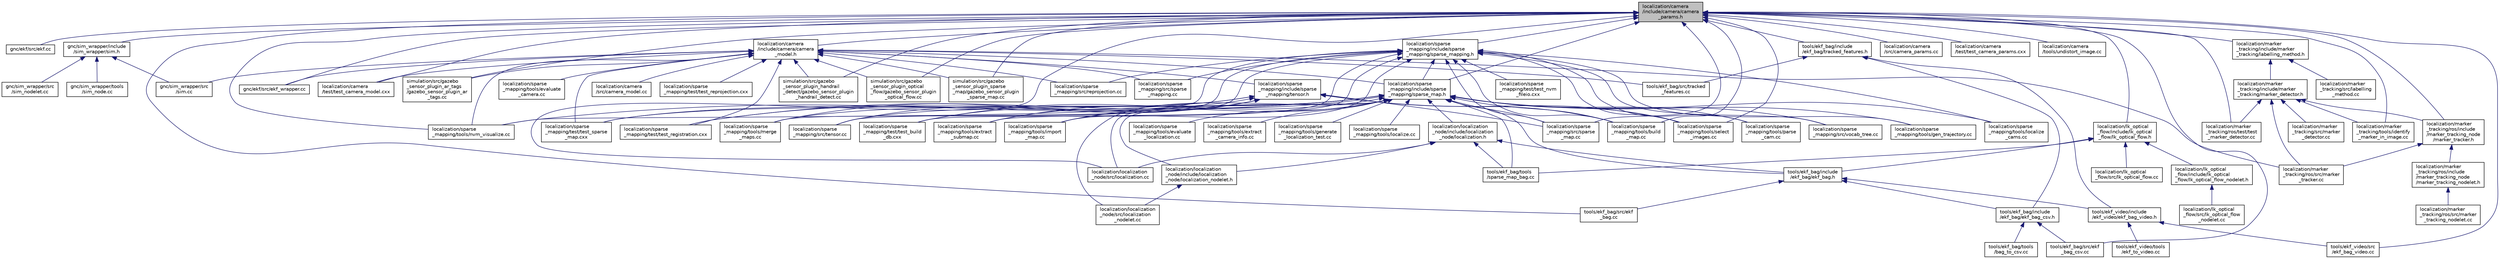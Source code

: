 digraph "localization/camera/include/camera/camera_params.h"
{
 // LATEX_PDF_SIZE
  edge [fontname="Helvetica",fontsize="10",labelfontname="Helvetica",labelfontsize="10"];
  node [fontname="Helvetica",fontsize="10",shape=record];
  Node1 [label="localization/camera\l/include/camera/camera\l_params.h",height=0.2,width=0.4,color="black", fillcolor="grey75", style="filled", fontcolor="black",tooltip=" "];
  Node1 -> Node2 [dir="back",color="midnightblue",fontsize="10",style="solid",fontname="Helvetica"];
  Node2 [label="gnc/ekf/src/ekf.cc",height=0.2,width=0.4,color="black", fillcolor="white", style="filled",URL="$ekf_2src_2ekf_8cc.html",tooltip=" "];
  Node1 -> Node3 [dir="back",color="midnightblue",fontsize="10",style="solid",fontname="Helvetica"];
  Node3 [label="gnc/ekf/src/ekf_wrapper.cc",height=0.2,width=0.4,color="black", fillcolor="white", style="filled",URL="$ekf__wrapper_8cc.html",tooltip=" "];
  Node1 -> Node4 [dir="back",color="midnightblue",fontsize="10",style="solid",fontname="Helvetica"];
  Node4 [label="gnc/sim_wrapper/include\l/sim_wrapper/sim.h",height=0.2,width=0.4,color="black", fillcolor="white", style="filled",URL="$sim__wrapper_2include_2sim__wrapper_2sim_8h.html",tooltip=" "];
  Node4 -> Node5 [dir="back",color="midnightblue",fontsize="10",style="solid",fontname="Helvetica"];
  Node5 [label="gnc/sim_wrapper/src\l/sim.cc",height=0.2,width=0.4,color="black", fillcolor="white", style="filled",URL="$sim__wrapper_2src_2sim_8cc.html",tooltip=" "];
  Node4 -> Node6 [dir="back",color="midnightblue",fontsize="10",style="solid",fontname="Helvetica"];
  Node6 [label="gnc/sim_wrapper/src\l/sim_nodelet.cc",height=0.2,width=0.4,color="black", fillcolor="white", style="filled",URL="$sim__nodelet_8cc.html",tooltip=" "];
  Node4 -> Node7 [dir="back",color="midnightblue",fontsize="10",style="solid",fontname="Helvetica"];
  Node7 [label="gnc/sim_wrapper/tools\l/sim_node.cc",height=0.2,width=0.4,color="black", fillcolor="white", style="filled",URL="$sim__node_8cc.html",tooltip=" "];
  Node1 -> Node8 [dir="back",color="midnightblue",fontsize="10",style="solid",fontname="Helvetica"];
  Node8 [label="localization/camera\l/include/camera/camera\l_model.h",height=0.2,width=0.4,color="black", fillcolor="white", style="filled",URL="$camera__model_8h.html",tooltip=" "];
  Node8 -> Node3 [dir="back",color="midnightblue",fontsize="10",style="solid",fontname="Helvetica"];
  Node8 -> Node5 [dir="back",color="midnightblue",fontsize="10",style="solid",fontname="Helvetica"];
  Node8 -> Node9 [dir="back",color="midnightblue",fontsize="10",style="solid",fontname="Helvetica"];
  Node9 [label="localization/camera\l/src/camera_model.cc",height=0.2,width=0.4,color="black", fillcolor="white", style="filled",URL="$camera__model_8cc.html",tooltip=" "];
  Node8 -> Node10 [dir="back",color="midnightblue",fontsize="10",style="solid",fontname="Helvetica"];
  Node10 [label="localization/camera\l/test/test_camera_model.cxx",height=0.2,width=0.4,color="black", fillcolor="white", style="filled",URL="$test__camera__model_8cxx.html",tooltip=" "];
  Node8 -> Node11 [dir="back",color="midnightblue",fontsize="10",style="solid",fontname="Helvetica"];
  Node11 [label="localization/marker\l_tracking/ros/src/marker\l_tracker.cc",height=0.2,width=0.4,color="black", fillcolor="white", style="filled",URL="$marker__tracker_8cc.html",tooltip=" "];
  Node8 -> Node12 [dir="back",color="midnightblue",fontsize="10",style="solid",fontname="Helvetica"];
  Node12 [label="localization/sparse\l_mapping/include/sparse\l_mapping/sparse_map.h",height=0.2,width=0.4,color="black", fillcolor="white", style="filled",URL="$sparse__map_8h.html",tooltip=" "];
  Node12 -> Node13 [dir="back",color="midnightblue",fontsize="10",style="solid",fontname="Helvetica"];
  Node13 [label="localization/localization\l_node/include/localization\l_node/localization.h",height=0.2,width=0.4,color="black", fillcolor="white", style="filled",URL="$localization_8h.html",tooltip=" "];
  Node13 -> Node14 [dir="back",color="midnightblue",fontsize="10",style="solid",fontname="Helvetica"];
  Node14 [label="localization/localization\l_node/include/localization\l_node/localization_nodelet.h",height=0.2,width=0.4,color="black", fillcolor="white", style="filled",URL="$localization__nodelet_8h.html",tooltip=" "];
  Node14 -> Node15 [dir="back",color="midnightblue",fontsize="10",style="solid",fontname="Helvetica"];
  Node15 [label="localization/localization\l_node/src/localization\l_nodelet.cc",height=0.2,width=0.4,color="black", fillcolor="white", style="filled",URL="$localization__nodelet_8cc.html",tooltip=" "];
  Node13 -> Node16 [dir="back",color="midnightblue",fontsize="10",style="solid",fontname="Helvetica"];
  Node16 [label="localization/localization\l_node/src/localization.cc",height=0.2,width=0.4,color="black", fillcolor="white", style="filled",URL="$localization_8cc.html",tooltip=" "];
  Node13 -> Node17 [dir="back",color="midnightblue",fontsize="10",style="solid",fontname="Helvetica"];
  Node17 [label="tools/ekf_bag/include\l/ekf_bag/ekf_bag.h",height=0.2,width=0.4,color="black", fillcolor="white", style="filled",URL="$ekf__bag_8h.html",tooltip=" "];
  Node17 -> Node18 [dir="back",color="midnightblue",fontsize="10",style="solid",fontname="Helvetica"];
  Node18 [label="tools/ekf_bag/include\l/ekf_bag/ekf_bag_csv.h",height=0.2,width=0.4,color="black", fillcolor="white", style="filled",URL="$ekf__bag__csv_8h.html",tooltip=" "];
  Node18 -> Node19 [dir="back",color="midnightblue",fontsize="10",style="solid",fontname="Helvetica"];
  Node19 [label="tools/ekf_bag/src/ekf\l_bag_csv.cc",height=0.2,width=0.4,color="black", fillcolor="white", style="filled",URL="$ekf__bag__csv_8cc.html",tooltip=" "];
  Node18 -> Node20 [dir="back",color="midnightblue",fontsize="10",style="solid",fontname="Helvetica"];
  Node20 [label="tools/ekf_bag/tools\l/bag_to_csv.cc",height=0.2,width=0.4,color="black", fillcolor="white", style="filled",URL="$bag__to__csv_8cc.html",tooltip=" "];
  Node17 -> Node21 [dir="back",color="midnightblue",fontsize="10",style="solid",fontname="Helvetica"];
  Node21 [label="tools/ekf_bag/src/ekf\l_bag.cc",height=0.2,width=0.4,color="black", fillcolor="white", style="filled",URL="$ekf__bag_8cc.html",tooltip=" "];
  Node17 -> Node22 [dir="back",color="midnightblue",fontsize="10",style="solid",fontname="Helvetica"];
  Node22 [label="tools/ekf_video/include\l/ekf_video/ekf_bag_video.h",height=0.2,width=0.4,color="black", fillcolor="white", style="filled",URL="$ekf__bag__video_8h.html",tooltip=" "];
  Node22 -> Node23 [dir="back",color="midnightblue",fontsize="10",style="solid",fontname="Helvetica"];
  Node23 [label="tools/ekf_video/src\l/ekf_bag_video.cc",height=0.2,width=0.4,color="black", fillcolor="white", style="filled",URL="$ekf__bag__video_8cc.html",tooltip=" "];
  Node22 -> Node24 [dir="back",color="midnightblue",fontsize="10",style="solid",fontname="Helvetica"];
  Node24 [label="tools/ekf_video/tools\l/ekf_to_video.cc",height=0.2,width=0.4,color="black", fillcolor="white", style="filled",URL="$ekf__to__video_8cc.html",tooltip=" "];
  Node13 -> Node25 [dir="back",color="midnightblue",fontsize="10",style="solid",fontname="Helvetica"];
  Node25 [label="tools/ekf_bag/tools\l/sparse_map_bag.cc",height=0.2,width=0.4,color="black", fillcolor="white", style="filled",URL="$sparse__map__bag_8cc.html",tooltip=" "];
  Node12 -> Node14 [dir="back",color="midnightblue",fontsize="10",style="solid",fontname="Helvetica"];
  Node12 -> Node16 [dir="back",color="midnightblue",fontsize="10",style="solid",fontname="Helvetica"];
  Node12 -> Node15 [dir="back",color="midnightblue",fontsize="10",style="solid",fontname="Helvetica"];
  Node12 -> Node26 [dir="back",color="midnightblue",fontsize="10",style="solid",fontname="Helvetica"];
  Node26 [label="localization/sparse\l_mapping/src/sparse\l_map.cc",height=0.2,width=0.4,color="black", fillcolor="white", style="filled",URL="$sparse__map_8cc.html",tooltip=" "];
  Node12 -> Node27 [dir="back",color="midnightblue",fontsize="10",style="solid",fontname="Helvetica"];
  Node27 [label="localization/sparse\l_mapping/src/tensor.cc",height=0.2,width=0.4,color="black", fillcolor="white", style="filled",URL="$tensor_8cc.html",tooltip=" "];
  Node12 -> Node28 [dir="back",color="midnightblue",fontsize="10",style="solid",fontname="Helvetica"];
  Node28 [label="localization/sparse\l_mapping/src/vocab_tree.cc",height=0.2,width=0.4,color="black", fillcolor="white", style="filled",URL="$vocab__tree_8cc.html",tooltip=" "];
  Node12 -> Node29 [dir="back",color="midnightblue",fontsize="10",style="solid",fontname="Helvetica"];
  Node29 [label="localization/sparse\l_mapping/test/test_build\l_db.cxx",height=0.2,width=0.4,color="black", fillcolor="white", style="filled",URL="$test__build__db_8cxx.html",tooltip=" "];
  Node12 -> Node30 [dir="back",color="midnightblue",fontsize="10",style="solid",fontname="Helvetica"];
  Node30 [label="localization/sparse\l_mapping/test/test_registration.cxx",height=0.2,width=0.4,color="black", fillcolor="white", style="filled",URL="$test__registration_8cxx.html",tooltip=" "];
  Node12 -> Node31 [dir="back",color="midnightblue",fontsize="10",style="solid",fontname="Helvetica"];
  Node31 [label="localization/sparse\l_mapping/test/test_sparse\l_map.cxx",height=0.2,width=0.4,color="black", fillcolor="white", style="filled",URL="$test__sparse__map_8cxx.html",tooltip=" "];
  Node12 -> Node32 [dir="back",color="midnightblue",fontsize="10",style="solid",fontname="Helvetica"];
  Node32 [label="localization/sparse\l_mapping/tools/build\l_map.cc",height=0.2,width=0.4,color="black", fillcolor="white", style="filled",URL="$build__map_8cc.html",tooltip=" "];
  Node12 -> Node33 [dir="back",color="midnightblue",fontsize="10",style="solid",fontname="Helvetica"];
  Node33 [label="localization/sparse\l_mapping/tools/evaluate\l_localization.cc",height=0.2,width=0.4,color="black", fillcolor="white", style="filled",URL="$evaluate__localization_8cc.html",tooltip=" "];
  Node12 -> Node34 [dir="back",color="midnightblue",fontsize="10",style="solid",fontname="Helvetica"];
  Node34 [label="localization/sparse\l_mapping/tools/extract\l_camera_info.cc",height=0.2,width=0.4,color="black", fillcolor="white", style="filled",URL="$extract__camera__info_8cc.html",tooltip=" "];
  Node12 -> Node35 [dir="back",color="midnightblue",fontsize="10",style="solid",fontname="Helvetica"];
  Node35 [label="localization/sparse\l_mapping/tools/extract\l_submap.cc",height=0.2,width=0.4,color="black", fillcolor="white", style="filled",URL="$extract__submap_8cc.html",tooltip=" "];
  Node12 -> Node36 [dir="back",color="midnightblue",fontsize="10",style="solid",fontname="Helvetica"];
  Node36 [label="localization/sparse\l_mapping/tools/gen_trajectory.cc",height=0.2,width=0.4,color="black", fillcolor="white", style="filled",URL="$gen__trajectory_8cc.html",tooltip=" "];
  Node12 -> Node37 [dir="back",color="midnightblue",fontsize="10",style="solid",fontname="Helvetica"];
  Node37 [label="localization/sparse\l_mapping/tools/generate\l_localization_test.cc",height=0.2,width=0.4,color="black", fillcolor="white", style="filled",URL="$generate__localization__test_8cc.html",tooltip=" "];
  Node12 -> Node38 [dir="back",color="midnightblue",fontsize="10",style="solid",fontname="Helvetica"];
  Node38 [label="localization/sparse\l_mapping/tools/import\l_map.cc",height=0.2,width=0.4,color="black", fillcolor="white", style="filled",URL="$import__map_8cc.html",tooltip=" "];
  Node12 -> Node39 [dir="back",color="midnightblue",fontsize="10",style="solid",fontname="Helvetica"];
  Node39 [label="localization/sparse\l_mapping/tools/localize.cc",height=0.2,width=0.4,color="black", fillcolor="white", style="filled",URL="$localize_8cc.html",tooltip=" "];
  Node12 -> Node40 [dir="back",color="midnightblue",fontsize="10",style="solid",fontname="Helvetica"];
  Node40 [label="localization/sparse\l_mapping/tools/localize\l_cams.cc",height=0.2,width=0.4,color="black", fillcolor="white", style="filled",URL="$localize__cams_8cc.html",tooltip=" "];
  Node12 -> Node41 [dir="back",color="midnightblue",fontsize="10",style="solid",fontname="Helvetica"];
  Node41 [label="localization/sparse\l_mapping/tools/merge\l_maps.cc",height=0.2,width=0.4,color="black", fillcolor="white", style="filled",URL="$merge__maps_8cc.html",tooltip=" "];
  Node12 -> Node42 [dir="back",color="midnightblue",fontsize="10",style="solid",fontname="Helvetica"];
  Node42 [label="localization/sparse\l_mapping/tools/nvm_visualize.cc",height=0.2,width=0.4,color="black", fillcolor="white", style="filled",URL="$nvm__visualize_8cc.html",tooltip=" "];
  Node12 -> Node43 [dir="back",color="midnightblue",fontsize="10",style="solid",fontname="Helvetica"];
  Node43 [label="localization/sparse\l_mapping/tools/parse\l_cam.cc",height=0.2,width=0.4,color="black", fillcolor="white", style="filled",URL="$parse__cam_8cc.html",tooltip=" "];
  Node12 -> Node44 [dir="back",color="midnightblue",fontsize="10",style="solid",fontname="Helvetica"];
  Node44 [label="localization/sparse\l_mapping/tools/select\l_images.cc",height=0.2,width=0.4,color="black", fillcolor="white", style="filled",URL="$select__images_8cc.html",tooltip=" "];
  Node12 -> Node17 [dir="back",color="midnightblue",fontsize="10",style="solid",fontname="Helvetica"];
  Node12 -> Node25 [dir="back",color="midnightblue",fontsize="10",style="solid",fontname="Helvetica"];
  Node8 -> Node45 [dir="back",color="midnightblue",fontsize="10",style="solid",fontname="Helvetica"];
  Node45 [label="localization/sparse\l_mapping/include/sparse\l_mapping/tensor.h",height=0.2,width=0.4,color="black", fillcolor="white", style="filled",URL="$tensor_8h.html",tooltip=" "];
  Node45 -> Node26 [dir="back",color="midnightblue",fontsize="10",style="solid",fontname="Helvetica"];
  Node45 -> Node27 [dir="back",color="midnightblue",fontsize="10",style="solid",fontname="Helvetica"];
  Node45 -> Node29 [dir="back",color="midnightblue",fontsize="10",style="solid",fontname="Helvetica"];
  Node45 -> Node30 [dir="back",color="midnightblue",fontsize="10",style="solid",fontname="Helvetica"];
  Node45 -> Node31 [dir="back",color="midnightblue",fontsize="10",style="solid",fontname="Helvetica"];
  Node45 -> Node32 [dir="back",color="midnightblue",fontsize="10",style="solid",fontname="Helvetica"];
  Node45 -> Node35 [dir="back",color="midnightblue",fontsize="10",style="solid",fontname="Helvetica"];
  Node45 -> Node38 [dir="back",color="midnightblue",fontsize="10",style="solid",fontname="Helvetica"];
  Node45 -> Node41 [dir="back",color="midnightblue",fontsize="10",style="solid",fontname="Helvetica"];
  Node45 -> Node44 [dir="back",color="midnightblue",fontsize="10",style="solid",fontname="Helvetica"];
  Node8 -> Node46 [dir="back",color="midnightblue",fontsize="10",style="solid",fontname="Helvetica"];
  Node46 [label="localization/sparse\l_mapping/src/reprojection.cc",height=0.2,width=0.4,color="black", fillcolor="white", style="filled",URL="$reprojection_8cc.html",tooltip=" "];
  Node8 -> Node47 [dir="back",color="midnightblue",fontsize="10",style="solid",fontname="Helvetica"];
  Node47 [label="localization/sparse\l_mapping/src/sparse\l_mapping.cc",height=0.2,width=0.4,color="black", fillcolor="white", style="filled",URL="$sparse__mapping_8cc.html",tooltip=" "];
  Node8 -> Node30 [dir="back",color="midnightblue",fontsize="10",style="solid",fontname="Helvetica"];
  Node8 -> Node48 [dir="back",color="midnightblue",fontsize="10",style="solid",fontname="Helvetica"];
  Node48 [label="localization/sparse\l_mapping/test/test_reprojection.cxx",height=0.2,width=0.4,color="black", fillcolor="white", style="filled",URL="$test__reprojection_8cxx.html",tooltip=" "];
  Node8 -> Node31 [dir="back",color="midnightblue",fontsize="10",style="solid",fontname="Helvetica"];
  Node8 -> Node49 [dir="back",color="midnightblue",fontsize="10",style="solid",fontname="Helvetica"];
  Node49 [label="localization/sparse\l_mapping/tools/evaluate\l_camera.cc",height=0.2,width=0.4,color="black", fillcolor="white", style="filled",URL="$evaluate__camera_8cc.html",tooltip=" "];
  Node8 -> Node42 [dir="back",color="midnightblue",fontsize="10",style="solid",fontname="Helvetica"];
  Node8 -> Node50 [dir="back",color="midnightblue",fontsize="10",style="solid",fontname="Helvetica"];
  Node50 [label="simulation/src/gazebo\l_sensor_plugin_ar_tags\l/gazebo_sensor_plugin_ar\l_tags.cc",height=0.2,width=0.4,color="black", fillcolor="white", style="filled",URL="$gazebo__sensor__plugin__ar__tags_8cc.html",tooltip=" "];
  Node8 -> Node51 [dir="back",color="midnightblue",fontsize="10",style="solid",fontname="Helvetica"];
  Node51 [label="simulation/src/gazebo\l_sensor_plugin_handrail\l_detect/gazebo_sensor_plugin\l_handrail_detect.cc",height=0.2,width=0.4,color="black", fillcolor="white", style="filled",URL="$gazebo__sensor__plugin__handrail__detect_8cc.html",tooltip=" "];
  Node8 -> Node52 [dir="back",color="midnightblue",fontsize="10",style="solid",fontname="Helvetica"];
  Node52 [label="simulation/src/gazebo\l_sensor_plugin_optical\l_flow/gazebo_sensor_plugin\l_optical_flow.cc",height=0.2,width=0.4,color="black", fillcolor="white", style="filled",URL="$gazebo__sensor__plugin__optical__flow_8cc.html",tooltip=" "];
  Node8 -> Node53 [dir="back",color="midnightblue",fontsize="10",style="solid",fontname="Helvetica"];
  Node53 [label="simulation/src/gazebo\l_sensor_plugin_sparse\l_map/gazebo_sensor_plugin\l_sparse_map.cc",height=0.2,width=0.4,color="black", fillcolor="white", style="filled",URL="$gazebo__sensor__plugin__sparse__map_8cc.html",tooltip=" "];
  Node8 -> Node54 [dir="back",color="midnightblue",fontsize="10",style="solid",fontname="Helvetica"];
  Node54 [label="tools/ekf_bag/src/tracked\l_features.cc",height=0.2,width=0.4,color="black", fillcolor="white", style="filled",URL="$tracked__features_8cc.html",tooltip=" "];
  Node1 -> Node55 [dir="back",color="midnightblue",fontsize="10",style="solid",fontname="Helvetica"];
  Node55 [label="localization/camera\l/src/camera_params.cc",height=0.2,width=0.4,color="black", fillcolor="white", style="filled",URL="$camera__params_8cc.html",tooltip=" "];
  Node1 -> Node10 [dir="back",color="midnightblue",fontsize="10",style="solid",fontname="Helvetica"];
  Node1 -> Node56 [dir="back",color="midnightblue",fontsize="10",style="solid",fontname="Helvetica"];
  Node56 [label="localization/camera\l/test/test_camera_params.cxx",height=0.2,width=0.4,color="black", fillcolor="white", style="filled",URL="$test__camera__params_8cxx.html",tooltip=" "];
  Node1 -> Node57 [dir="back",color="midnightblue",fontsize="10",style="solid",fontname="Helvetica"];
  Node57 [label="localization/camera\l/tools/undistort_image.cc",height=0.2,width=0.4,color="black", fillcolor="white", style="filled",URL="$undistort__image_8cc.html",tooltip=" "];
  Node1 -> Node58 [dir="back",color="midnightblue",fontsize="10",style="solid",fontname="Helvetica"];
  Node58 [label="localization/lk_optical\l_flow/include/lk_optical\l_flow/lk_optical_flow.h",height=0.2,width=0.4,color="black", fillcolor="white", style="filled",URL="$lk__optical__flow_8h.html",tooltip=" "];
  Node58 -> Node59 [dir="back",color="midnightblue",fontsize="10",style="solid",fontname="Helvetica"];
  Node59 [label="localization/lk_optical\l_flow/include/lk_optical\l_flow/lk_optical_flow_nodelet.h",height=0.2,width=0.4,color="black", fillcolor="white", style="filled",URL="$lk__optical__flow__nodelet_8h.html",tooltip=" "];
  Node59 -> Node60 [dir="back",color="midnightblue",fontsize="10",style="solid",fontname="Helvetica"];
  Node60 [label="localization/lk_optical\l_flow/src/lk_optical_flow\l_nodelet.cc",height=0.2,width=0.4,color="black", fillcolor="white", style="filled",URL="$lk__optical__flow__nodelet_8cc.html",tooltip=" "];
  Node58 -> Node61 [dir="back",color="midnightblue",fontsize="10",style="solid",fontname="Helvetica"];
  Node61 [label="localization/lk_optical\l_flow/src/lk_optical_flow.cc",height=0.2,width=0.4,color="black", fillcolor="white", style="filled",URL="$lk__optical__flow_8cc.html",tooltip=" "];
  Node58 -> Node17 [dir="back",color="midnightblue",fontsize="10",style="solid",fontname="Helvetica"];
  Node58 -> Node25 [dir="back",color="midnightblue",fontsize="10",style="solid",fontname="Helvetica"];
  Node1 -> Node16 [dir="back",color="midnightblue",fontsize="10",style="solid",fontname="Helvetica"];
  Node1 -> Node62 [dir="back",color="midnightblue",fontsize="10",style="solid",fontname="Helvetica"];
  Node62 [label="localization/marker\l_tracking/include/marker\l_tracking/labelling_method.h",height=0.2,width=0.4,color="black", fillcolor="white", style="filled",URL="$labelling__method_8h.html",tooltip=" "];
  Node62 -> Node63 [dir="back",color="midnightblue",fontsize="10",style="solid",fontname="Helvetica"];
  Node63 [label="localization/marker\l_tracking/include/marker\l_tracking/marker_detector.h",height=0.2,width=0.4,color="black", fillcolor="white", style="filled",URL="$marker__detector_8h.html",tooltip=" "];
  Node63 -> Node64 [dir="back",color="midnightblue",fontsize="10",style="solid",fontname="Helvetica"];
  Node64 [label="localization/marker\l_tracking/ros/include\l/marker_tracking_node\l/marker_tracker.h",height=0.2,width=0.4,color="black", fillcolor="white", style="filled",URL="$marker__tracker_8h.html",tooltip=" "];
  Node64 -> Node65 [dir="back",color="midnightblue",fontsize="10",style="solid",fontname="Helvetica"];
  Node65 [label="localization/marker\l_tracking/ros/include\l/marker_tracking_node\l/marker_tracking_nodelet.h",height=0.2,width=0.4,color="black", fillcolor="white", style="filled",URL="$marker__tracking__nodelet_8h.html",tooltip=" "];
  Node65 -> Node66 [dir="back",color="midnightblue",fontsize="10",style="solid",fontname="Helvetica"];
  Node66 [label="localization/marker\l_tracking/ros/src/marker\l_tracking_nodelet.cc",height=0.2,width=0.4,color="black", fillcolor="white", style="filled",URL="$marker__tracking__nodelet_8cc.html",tooltip=" "];
  Node64 -> Node11 [dir="back",color="midnightblue",fontsize="10",style="solid",fontname="Helvetica"];
  Node63 -> Node11 [dir="back",color="midnightblue",fontsize="10",style="solid",fontname="Helvetica"];
  Node63 -> Node67 [dir="back",color="midnightblue",fontsize="10",style="solid",fontname="Helvetica"];
  Node67 [label="localization/marker\l_tracking/ros/test/test\l_marker_detector.cc",height=0.2,width=0.4,color="black", fillcolor="white", style="filled",URL="$test__marker__detector_8cc.html",tooltip=" "];
  Node63 -> Node68 [dir="back",color="midnightblue",fontsize="10",style="solid",fontname="Helvetica"];
  Node68 [label="localization/marker\l_tracking/src/marker\l_detector.cc",height=0.2,width=0.4,color="black", fillcolor="white", style="filled",URL="$marker__detector_8cc.html",tooltip=" "];
  Node63 -> Node69 [dir="back",color="midnightblue",fontsize="10",style="solid",fontname="Helvetica"];
  Node69 [label="localization/marker\l_tracking/tools/identify\l_marker_in_image.cc",height=0.2,width=0.4,color="black", fillcolor="white", style="filled",URL="$identify__marker__in__image_8cc.html",tooltip=" "];
  Node62 -> Node70 [dir="back",color="midnightblue",fontsize="10",style="solid",fontname="Helvetica"];
  Node70 [label="localization/marker\l_tracking/src/labelling\l_method.cc",height=0.2,width=0.4,color="black", fillcolor="white", style="filled",URL="$labelling__method_8cc.html",tooltip=" "];
  Node1 -> Node64 [dir="back",color="midnightblue",fontsize="10",style="solid",fontname="Helvetica"];
  Node1 -> Node67 [dir="back",color="midnightblue",fontsize="10",style="solid",fontname="Helvetica"];
  Node1 -> Node69 [dir="back",color="midnightblue",fontsize="10",style="solid",fontname="Helvetica"];
  Node1 -> Node12 [dir="back",color="midnightblue",fontsize="10",style="solid",fontname="Helvetica"];
  Node1 -> Node71 [dir="back",color="midnightblue",fontsize="10",style="solid",fontname="Helvetica"];
  Node71 [label="localization/sparse\l_mapping/include/sparse\l_mapping/sparse_mapping.h",height=0.2,width=0.4,color="black", fillcolor="white", style="filled",URL="$sparse__mapping_8h.html",tooltip=" "];
  Node71 -> Node12 [dir="back",color="midnightblue",fontsize="10",style="solid",fontname="Helvetica"];
  Node71 -> Node46 [dir="back",color="midnightblue",fontsize="10",style="solid",fontname="Helvetica"];
  Node71 -> Node26 [dir="back",color="midnightblue",fontsize="10",style="solid",fontname="Helvetica"];
  Node71 -> Node47 [dir="back",color="midnightblue",fontsize="10",style="solid",fontname="Helvetica"];
  Node71 -> Node27 [dir="back",color="midnightblue",fontsize="10",style="solid",fontname="Helvetica"];
  Node71 -> Node28 [dir="back",color="midnightblue",fontsize="10",style="solid",fontname="Helvetica"];
  Node71 -> Node29 [dir="back",color="midnightblue",fontsize="10",style="solid",fontname="Helvetica"];
  Node71 -> Node72 [dir="back",color="midnightblue",fontsize="10",style="solid",fontname="Helvetica"];
  Node72 [label="localization/sparse\l_mapping/test/test_nvm\l_fileio.cxx",height=0.2,width=0.4,color="black", fillcolor="white", style="filled",URL="$test__nvm__fileio_8cxx.html",tooltip=" "];
  Node71 -> Node32 [dir="back",color="midnightblue",fontsize="10",style="solid",fontname="Helvetica"];
  Node71 -> Node35 [dir="back",color="midnightblue",fontsize="10",style="solid",fontname="Helvetica"];
  Node71 -> Node36 [dir="back",color="midnightblue",fontsize="10",style="solid",fontname="Helvetica"];
  Node71 -> Node38 [dir="back",color="midnightblue",fontsize="10",style="solid",fontname="Helvetica"];
  Node71 -> Node40 [dir="back",color="midnightblue",fontsize="10",style="solid",fontname="Helvetica"];
  Node71 -> Node41 [dir="back",color="midnightblue",fontsize="10",style="solid",fontname="Helvetica"];
  Node71 -> Node42 [dir="back",color="midnightblue",fontsize="10",style="solid",fontname="Helvetica"];
  Node71 -> Node43 [dir="back",color="midnightblue",fontsize="10",style="solid",fontname="Helvetica"];
  Node71 -> Node44 [dir="back",color="midnightblue",fontsize="10",style="solid",fontname="Helvetica"];
  Node1 -> Node26 [dir="back",color="midnightblue",fontsize="10",style="solid",fontname="Helvetica"];
  Node1 -> Node32 [dir="back",color="midnightblue",fontsize="10",style="solid",fontname="Helvetica"];
  Node1 -> Node42 [dir="back",color="midnightblue",fontsize="10",style="solid",fontname="Helvetica"];
  Node1 -> Node44 [dir="back",color="midnightblue",fontsize="10",style="solid",fontname="Helvetica"];
  Node1 -> Node50 [dir="back",color="midnightblue",fontsize="10",style="solid",fontname="Helvetica"];
  Node1 -> Node51 [dir="back",color="midnightblue",fontsize="10",style="solid",fontname="Helvetica"];
  Node1 -> Node52 [dir="back",color="midnightblue",fontsize="10",style="solid",fontname="Helvetica"];
  Node1 -> Node53 [dir="back",color="midnightblue",fontsize="10",style="solid",fontname="Helvetica"];
  Node1 -> Node73 [dir="back",color="midnightblue",fontsize="10",style="solid",fontname="Helvetica"];
  Node73 [label="tools/ekf_bag/include\l/ekf_bag/tracked_features.h",height=0.2,width=0.4,color="black", fillcolor="white", style="filled",URL="$tracked__features_8h.html",tooltip=" "];
  Node73 -> Node18 [dir="back",color="midnightblue",fontsize="10",style="solid",fontname="Helvetica"];
  Node73 -> Node54 [dir="back",color="midnightblue",fontsize="10",style="solid",fontname="Helvetica"];
  Node73 -> Node22 [dir="back",color="midnightblue",fontsize="10",style="solid",fontname="Helvetica"];
  Node1 -> Node21 [dir="back",color="midnightblue",fontsize="10",style="solid",fontname="Helvetica"];
  Node1 -> Node19 [dir="back",color="midnightblue",fontsize="10",style="solid",fontname="Helvetica"];
  Node1 -> Node23 [dir="back",color="midnightblue",fontsize="10",style="solid",fontname="Helvetica"];
}
